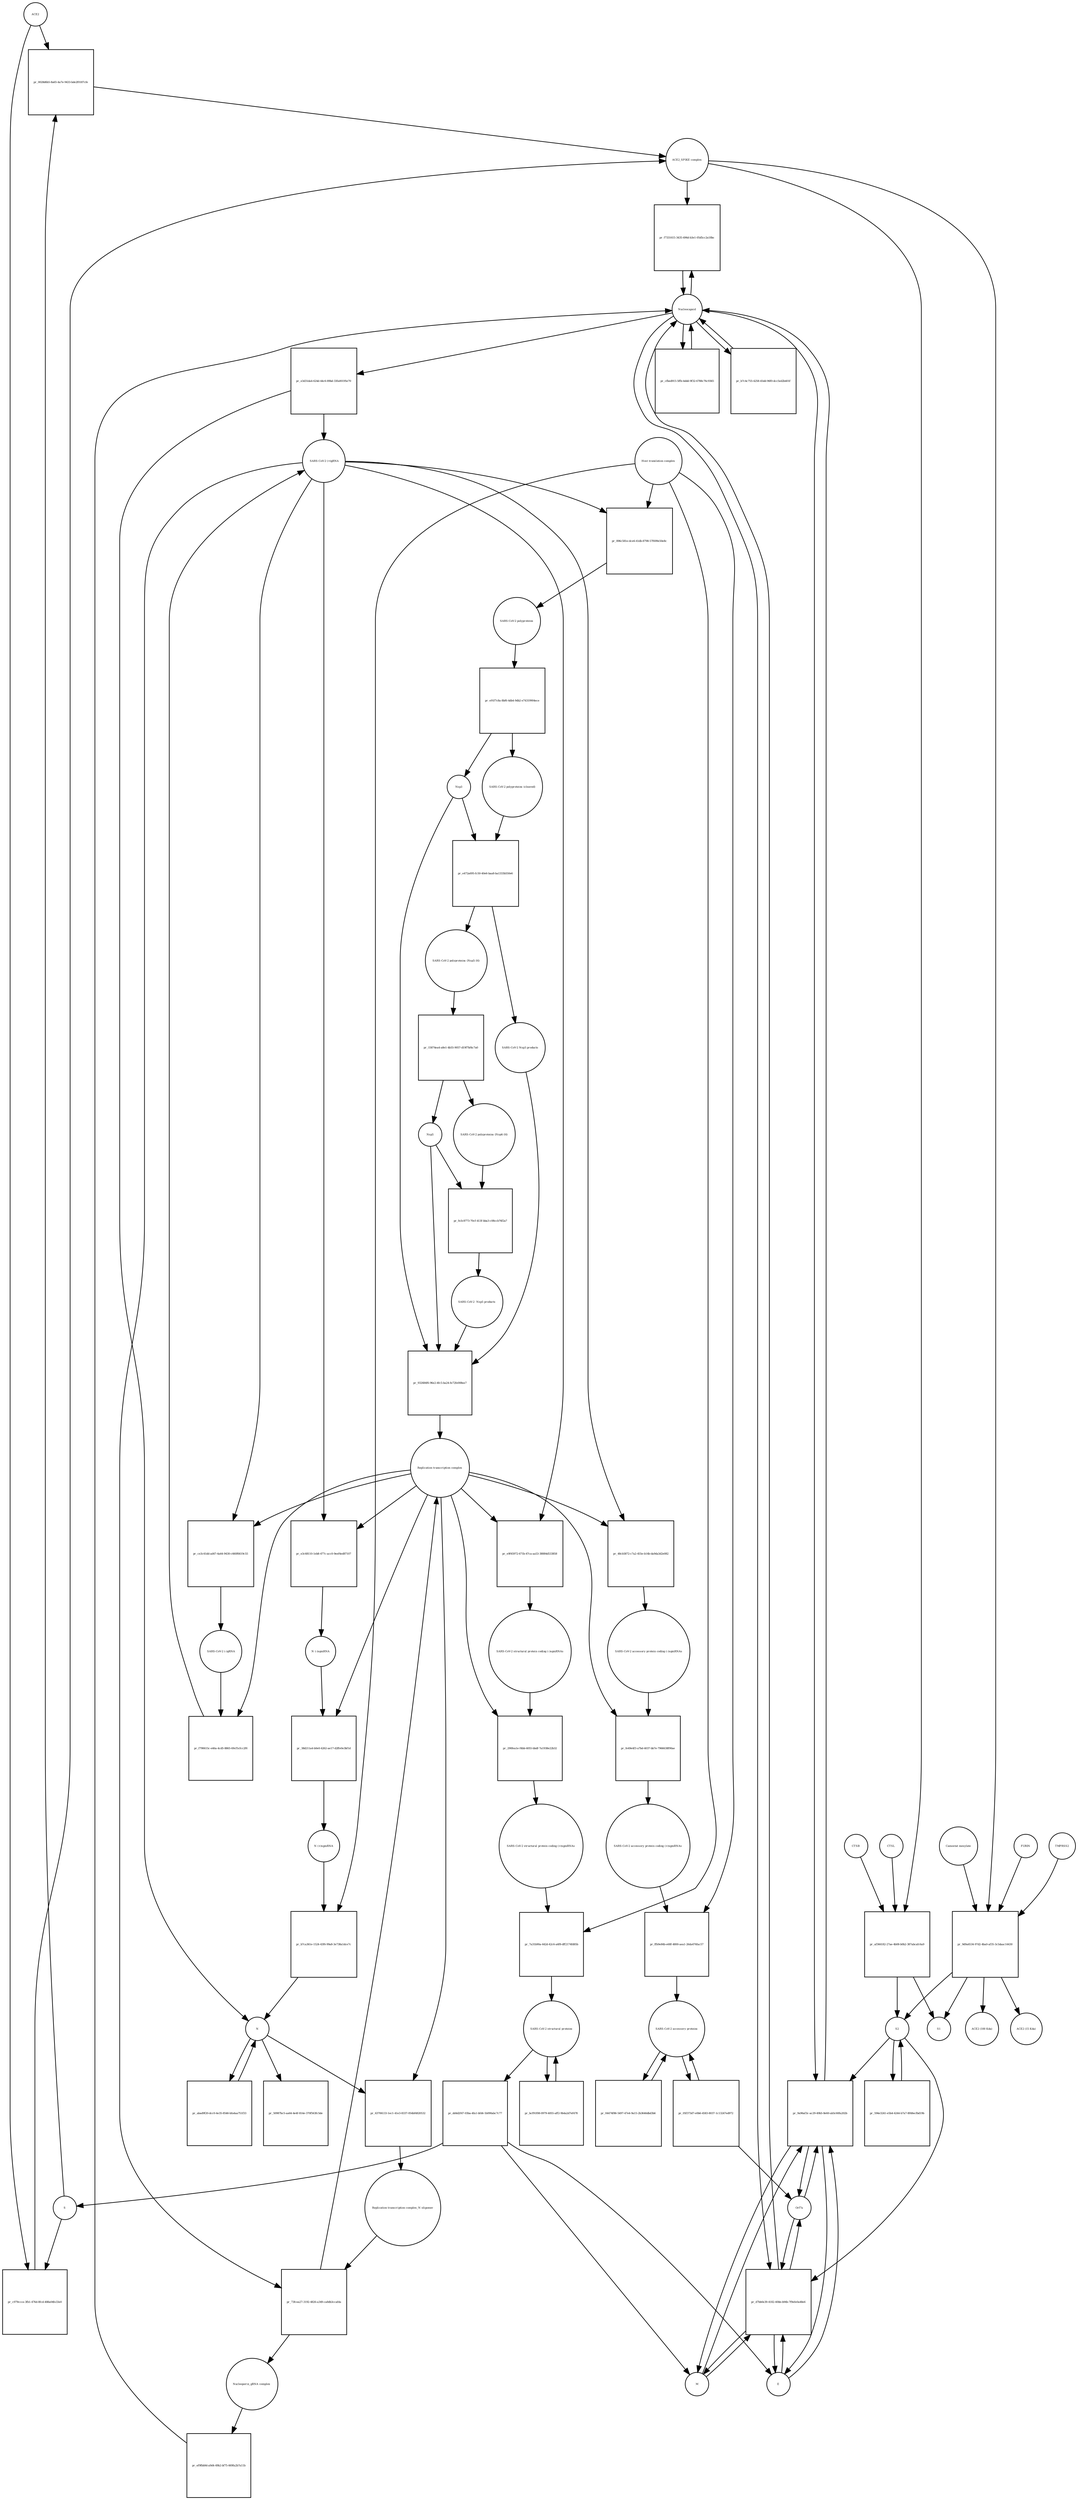 strict digraph  {
ACE2 [annotation="", bipartite=0, cls=macromolecule, fontsize=4, label=ACE2, shape=circle];
"pr_0028d6b5-8a65-4a7e-9433-bde2f0187cfe" [annotation="", bipartite=1, cls=process, fontsize=4, label="pr_0028d6b5-8a65-4a7e-9433-bde2f0187cfe", shape=square];
"ACE2_SPIKE complex" [annotation="", bipartite=0, cls=complex, fontsize=4, label="ACE2_SPIKE complex", shape=circle];
S [annotation=urn_miriam_uniprot_P0DTC2, bipartite=0, cls="macromolecule multimer", fontsize=4, label=S, shape=circle];
Nucleocapsid [annotation="urn_miriam_obo.go_GO%3A0019013", bipartite=0, cls=complex, fontsize=4, label=Nucleocapsid, shape=circle];
"pr_f7331615-3435-496d-b3e1-05d5cc2a18bc" [annotation="", bipartite=1, cls=process, fontsize=4, label="pr_f7331615-3435-496d-b3e1-05d5cc2a18bc", shape=square];
"pr_af366182-27ae-4b08-b0b2-387abcafc6a9" [annotation="", bipartite=1, cls=process, fontsize=4, label="pr_af366182-27ae-4b08-b0b2-387abcafc6a9", shape=square];
S2 [annotation=urn_miriam_interpro_IPR002552, bipartite=0, cls=macromolecule, fontsize=4, label=S2, shape=circle];
CTSB [annotation="", bipartite=0, cls=macromolecule, fontsize=4, label=CTSB, shape=circle];
CTSL [annotation="", bipartite=0, cls=macromolecule, fontsize=4, label=CTSL, shape=circle];
S1 [annotation=urn_miriam_interpro_IPR002551, bipartite=0, cls=macromolecule, fontsize=4, label=S1, shape=circle];
"pr_c979ccce-3fb1-476d-8fcd-488a04fe33e0" [annotation="", bipartite=1, cls=process, fontsize=4, label="pr_c979ccce-3fb1-476d-8fcd-488a04fe33e0", shape=square];
"pr_d7bb0e39-4182-40bb-b94b-7f9efe0a48e6" [annotation="", bipartite=1, cls=process, fontsize=4, label="pr_d7bb0e39-4182-40bb-b94b-7f9efe0a48e6", shape=square];
E [annotation=urn_miriam_uniprot_P0DTC4, bipartite=0, cls=macromolecule, fontsize=4, label=E, shape=circle];
M [annotation=urn_miriam_uniprot_P0DTC5, bipartite=0, cls=macromolecule, fontsize=4, label=M, shape=circle];
Orf7a [annotation=urn_miriam_uniprot_P0DTC7, bipartite=0, cls=macromolecule, fontsize=4, label=Orf7a, shape=circle];
"pr_e3d31da4-624d-44c6-89bd-33fa00195e70" [annotation="", bipartite=1, cls=process, fontsize=4, label="pr_e3d31da4-624d-44c6-89bd-33fa00195e70", shape=square];
" SARS-CoV-2 (+)gRNA" [annotation=urn_miriam_refseq_NC_045512, bipartite=0, cls="nucleic acid feature", fontsize=4, label=" SARS-CoV-2 (+)gRNA", shape=circle];
N [annotation=urn_miriam_uniprot_P0DTC9, bipartite=0, cls="macromolecule multimer", fontsize=4, label=N, shape=circle];
"SARS-CoV-2 polyproteins" [annotation="", bipartite=0, cls=complex, fontsize=4, label="SARS-CoV-2 polyproteins", shape=circle];
"pr_e91f7c8a-8bf6-4db4-9db2-e74319904ece" [annotation="", bipartite=1, cls=process, fontsize=4, label="pr_e91f7c8a-8bf6-4db4-9db2-e74319904ece", shape=square];
"SARS-CoV-2 polyproteins (cleaved)" [annotation="", bipartite=0, cls=complex, fontsize=4, label="SARS-CoV-2 polyproteins (cleaved)", shape=circle];
Nsp3 [annotation=urn_miriam_ncbiprotein_YP_009725299, bipartite=0, cls=macromolecule, fontsize=4, label=Nsp3, shape=circle];
"pr_cfbed915-5ffb-4ddd-9f32-6788c76c9365" [annotation="", bipartite=1, cls=process, fontsize=4, label="pr_cfbed915-5ffb-4ddd-9f32-6788c76c9365", shape=square];
"pr_b7c4c755-4258-45dd-96f0-dcc5ed2b401f" [annotation="", bipartite=1, cls=process, fontsize=4, label="pr_b7c4c755-4258-45dd-96f0-dcc5ed2b401f", shape=square];
"SARS-CoV-2 structural proteins" [annotation="", bipartite=0, cls=complex, fontsize=4, label="SARS-CoV-2 structural proteins", shape=circle];
"pr_dd4d2f47-03ba-4fa1-bfd4-1b090abc7c77" [annotation="", bipartite=1, cls=process, fontsize=4, label="pr_dd4d2f47-03ba-4fa1-bfd4-1b090abc7c77", shape=square];
"pr_50987bc5-aa64-4e4f-814e-370f563fc5de" [annotation="", bipartite=1, cls=process, fontsize=4, label="pr_50987bc5-aa64-4e4f-814e-370f563fc5de", shape=square];
"SARS-CoV-2 accessory proteins" [annotation="", bipartite=0, cls=complex, fontsize=4, label="SARS-CoV-2 accessory proteins", shape=circle];
"pr_04474f86-5497-47e4-9a15-2b3646dbd3b6" [annotation="", bipartite=1, cls=process, fontsize=4, label="pr_04474f86-5497-47e4-9a15-2b3646dbd3b6", shape=square];
"pr_bcf91f08-0979-4055-aff2-9b4a2d7ef478" [annotation="", bipartite=1, cls=process, fontsize=4, label="pr_bcf91f08-0979-4055-aff2-9b4a2d7ef478", shape=square];
"pr_abad9f20-dcc0-4e35-8546-bfa4aa751f33" [annotation="", bipartite=1, cls=process, fontsize=4, label="pr_abad9f20-dcc0-4e35-8546-bfa4aa751f33", shape=square];
"SARS-CoV-2 accessory protein coding (-)sgmRNAs" [annotation="", bipartite=0, cls=complex, fontsize=4, label="SARS-CoV-2 accessory protein coding (-)sgmRNAs", shape=circle];
"pr_fe49e4f3-a7bd-4037-bb7e-7966638f90ae" [annotation="", bipartite=1, cls=process, fontsize=4, label="pr_fe49e4f3-a7bd-4037-bb7e-7966638f90ae", shape=square];
"SARS-CoV-2 accessory protein coding (+)sgmRNAs" [annotation="", bipartite=0, cls=complex, fontsize=4, label="SARS-CoV-2 accessory protein coding (+)sgmRNAs", shape=circle];
"Replication transcription complex" [annotation="", bipartite=0, cls=complex, fontsize=4, label="Replication transcription complex", shape=circle];
"SARS-CoV-2 structural protein coding (-)sgmRNAs" [annotation="", bipartite=0, cls=complex, fontsize=4, label="SARS-CoV-2 structural protein coding (-)sgmRNAs", shape=circle];
"pr_290fea1e-f4bb-4055-bbdf-7a1938e22b32" [annotation="", bipartite=1, cls=process, fontsize=4, label="pr_290fea1e-f4bb-4055-bbdf-7a1938e22b32", shape=square];
"SARS-CoV-2 structural protein coding (+)sgmRNAs" [annotation="", bipartite=0, cls=complex, fontsize=4, label="SARS-CoV-2 structural protein coding (+)sgmRNAs", shape=circle];
"N (-)sgmRNA" [annotation="", bipartite=0, cls="nucleic acid feature", fontsize=4, label="N (-)sgmRNA", shape=circle];
"pr_38d211a4-b0e0-4262-ae17-d2ffe0e3bf1d" [annotation="", bipartite=1, cls=process, fontsize=4, label="pr_38d211a4-b0e0-4262-ae17-d2ffe0e3bf1d", shape=square];
"N (+)sgmRNA" [annotation="", bipartite=0, cls="nucleic acid feature", fontsize=4, label="N (+)sgmRNA", shape=circle];
"pr_b7ca361e-1524-43f6-99a8-3e738a1dce7c" [annotation="", bipartite=1, cls=process, fontsize=4, label="pr_b7ca361e-1524-43f6-99a8-3e738a1dce7c", shape=square];
"Host translation complex" [annotation="urn_miriam_obo.go_GO%3A0070992", bipartite=0, cls=complex, fontsize=4, label="Host translation complex", shape=circle];
"pr_ffb9e84b-e68f-4800-aea1-26da476fac57" [annotation="", bipartite=1, cls=process, fontsize=4, label="pr_ffb9e84b-e68f-4800-aea1-26da476fac57", shape=square];
"pr_7a31b90a-442d-42c6-a6f8-dff2174fd85b" [annotation="", bipartite=1, cls=process, fontsize=4, label="pr_7a31b90a-442d-42c6-a6f8-dff2174fd85b", shape=square];
"Nucleoporin_gRNA complex " [annotation="urn_miriam_obo.go_GO%3A0019013", bipartite=0, cls=complex, fontsize=4, label="Nucleoporin_gRNA complex ", shape=circle];
"pr_ef9fbb9d-a9d4-49b2-bf75-669fa2b7a11b" [annotation="", bipartite=1, cls=process, fontsize=4, label="pr_ef9fbb9d-a9d4-49b2-bf75-669fa2b7a11b", shape=square];
"pr_05f373d7-e0b6-4583-8037-1c13247ed972" [annotation="", bipartite=1, cls=process, fontsize=4, label="pr_05f373d7-e0b6-4583-8037-1c13247ed972", shape=square];
"pr_9d9a6534-97d2-4ba0-af35-3c5daac14430" [annotation="", bipartite=1, cls=process, fontsize=4, label="pr_9d9a6534-97d2-4ba0-af35-3c5daac14430", shape=square];
FURIN [annotation="", bipartite=0, cls=macromolecule, fontsize=4, label=FURIN, shape=circle];
TMPRSS2 [annotation="", bipartite=0, cls=macromolecule, fontsize=4, label=TMPRSS2, shape=circle];
"Camostat mesylate" [annotation="urn_miriam_pubchem.compound_2536", bipartite=0, cls="simple chemical", fontsize=4, label="Camostat mesylate", shape=circle];
"ACE2 (100 Kda)" [annotation="", bipartite=0, cls=macromolecule, fontsize=4, label="ACE2 (100 Kda)", shape=circle];
"ACE2 (15 Kda)" [annotation="", bipartite=0, cls=macromolecule, fontsize=4, label="ACE2 (15 Kda)", shape=circle];
"pr_594e3241-e5b4-4244-b7a7-8f48ecfbd19b" [annotation="", bipartite=1, cls=process, fontsize=4, label="pr_594e3241-e5b4-4244-b7a7-8f48ecfbd19b", shape=square];
"pr_e472a695-fc50-40e6-baa8-ba1333b550e6" [annotation="", bipartite=1, cls=process, fontsize=4, label="pr_e472a695-fc50-40e6-baa8-ba1333b550e6", shape=square];
"SARS-CoV-2 Nsp3 products" [annotation="", bipartite=0, cls=complex, fontsize=4, label="SARS-CoV-2 Nsp3 products", shape=circle];
"SARS-CoV-2 polyproteins (Nsp5-16)" [annotation="", bipartite=0, cls=complex, fontsize=4, label="SARS-CoV-2 polyproteins (Nsp5-16)", shape=circle];
"pr_15874ea4-a8e1-4b55-9057-d19f7bf4c7a0" [annotation="", bipartite=1, cls=process, fontsize=4, label="pr_15874ea4-a8e1-4b55-9057-d19f7bf4c7a0", shape=square];
"SARS-CoV-2 polyproteins (Nsp6-16)" [annotation="", bipartite=0, cls=complex, fontsize=4, label="SARS-CoV-2 polyproteins (Nsp6-16)", shape=circle];
Nsp5 [annotation=urn_miriam_ncbiprotein_YP_009725301, bipartite=0, cls=macromolecule, fontsize=4, label=Nsp5, shape=circle];
"pr_fe3c8773-70cf-413f-bba3-c08ccb76f2a7" [annotation="", bipartite=1, cls=process, fontsize=4, label="pr_fe3c8773-70cf-413f-bba3-c08ccb76f2a7", shape=square];
"SARS-CoV-2  Nsp5 products" [annotation="", bipartite=0, cls=complex, fontsize=4, label="SARS-CoV-2  Nsp5 products", shape=circle];
"pr_896c581e-dce6-41db-8798-57f699e50e8c" [annotation="", bipartite=1, cls=process, fontsize=4, label="pr_896c581e-dce6-41db-8798-57f699e50e8c", shape=square];
"pr_932684f6-96e2-4fc5-ba24-fe72fe008ee7" [annotation="", bipartite=1, cls=process, fontsize=4, label="pr_932684f6-96e2-4fc5-ba24-fe72fe008ee7", shape=square];
"Replication transcription complex_N oligomer" [annotation="", bipartite=0, cls=complex, fontsize=4, label="Replication transcription complex_N oligomer", shape=circle];
"pr_73fcea27-3192-4826-a349-ca8db3ccafda" [annotation="", bipartite=1, cls=process, fontsize=4, label="pr_73fcea27-3192-4826-a349-ca8db3ccafda", shape=square];
"pr_ce3c41dd-ad47-4a44-9430-c660f6619c55" [annotation="", bipartite=1, cls=process, fontsize=4, label="pr_ce3c41dd-ad47-4a44-9430-c660f6619c55", shape=square];
" SARS-CoV-2 (-)gRNA" [annotation=urn_miriam_refseq_NC_045512, bipartite=0, cls="nucleic acid feature", fontsize=4, label=" SARS-CoV-2 (-)gRNA", shape=circle];
"pr_e3c68110-1eb8-477c-acc0-9eef4ed87107" [annotation="", bipartite=1, cls=process, fontsize=4, label="pr_e3c68110-1eb8-477c-acc0-9eef4ed87107", shape=square];
"pr_e9f45972-671b-47ca-aa53-38884d533858" [annotation="", bipartite=1, cls=process, fontsize=4, label="pr_e9f45972-671b-47ca-aa53-38884d533858", shape=square];
"pr_48cb5872-c7a2-455e-b14b-da9da3d2e082" [annotation="", bipartite=1, cls=process, fontsize=4, label="pr_48cb5872-c7a2-455e-b14b-da9da3d2e082", shape=square];
"pr_f790615c-e46a-4cd5-8865-69cf5cfcc2f6" [annotation="", bipartite=1, cls=process, fontsize=4, label="pr_f790615c-e46a-4cd5-8865-69cf5cfcc2f6", shape=square];
"pr_63706133-1ec1-41e3-8337-054bf4820532" [annotation="", bipartite=1, cls=process, fontsize=4, label="pr_63706133-1ec1-41e3-8337-054bf4820532", shape=square];
"pr_9a96af3c-ac29-49b5-8e60-ab5c60fa202b" [annotation="", bipartite=1, cls=process, fontsize=4, label="pr_9a96af3c-ac29-49b5-8e60-ab5c60fa202b", shape=square];
ACE2 -> "pr_0028d6b5-8a65-4a7e-9433-bde2f0187cfe"  [annotation="", interaction_type=consumption];
ACE2 -> "pr_c979ccce-3fb1-476d-8fcd-488a04fe33e0"  [annotation="", interaction_type=consumption];
"pr_0028d6b5-8a65-4a7e-9433-bde2f0187cfe" -> "ACE2_SPIKE complex"  [annotation="", interaction_type=production];
"ACE2_SPIKE complex" -> "pr_f7331615-3435-496d-b3e1-05d5cc2a18bc"  [annotation="urn_miriam_pubmed_32142651|urn_miriam_pubmed_32094589|urn_miriam_taxonomy_2697049", interaction_type=stimulation];
"ACE2_SPIKE complex" -> "pr_af366182-27ae-4b08-b0b2-387abcafc6a9"  [annotation="", interaction_type=consumption];
"ACE2_SPIKE complex" -> "pr_9d9a6534-97d2-4ba0-af35-3c5daac14430"  [annotation="", interaction_type=consumption];
S -> "pr_0028d6b5-8a65-4a7e-9433-bde2f0187cfe"  [annotation="", interaction_type=consumption];
S -> "pr_c979ccce-3fb1-476d-8fcd-488a04fe33e0"  [annotation="", interaction_type=consumption];
Nucleocapsid -> "pr_f7331615-3435-496d-b3e1-05d5cc2a18bc"  [annotation="", interaction_type=consumption];
Nucleocapsid -> "pr_d7bb0e39-4182-40bb-b94b-7f9efe0a48e6"  [annotation="", interaction_type=consumption];
Nucleocapsid -> "pr_e3d31da4-624d-44c6-89bd-33fa00195e70"  [annotation="", interaction_type=consumption];
Nucleocapsid -> "pr_cfbed915-5ffb-4ddd-9f32-6788c76c9365"  [annotation="", interaction_type=consumption];
Nucleocapsid -> "pr_b7c4c755-4258-45dd-96f0-dcc5ed2b401f"  [annotation="", interaction_type=consumption];
Nucleocapsid -> "pr_9a96af3c-ac29-49b5-8e60-ab5c60fa202b"  [annotation="", interaction_type=consumption];
"pr_f7331615-3435-496d-b3e1-05d5cc2a18bc" -> Nucleocapsid  [annotation="", interaction_type=production];
"pr_af366182-27ae-4b08-b0b2-387abcafc6a9" -> S2  [annotation="", interaction_type=production];
"pr_af366182-27ae-4b08-b0b2-387abcafc6a9" -> S1  [annotation="", interaction_type=production];
S2 -> "pr_d7bb0e39-4182-40bb-b94b-7f9efe0a48e6"  [annotation="urn_miriam_pubmed_32142651|urn_miriam_pubmed_32094589|urn_miriam_pubmed_32047258|urn_miriam_taxonomy_2697049", interaction_type=stimulation];
S2 -> "pr_594e3241-e5b4-4244-b7a7-8f48ecfbd19b"  [annotation="", interaction_type=consumption];
S2 -> "pr_9a96af3c-ac29-49b5-8e60-ab5c60fa202b"  [annotation="urn_miriam_pubmed_32142651|urn_miriam_pubmed_32047258|urn_miriam_taxonomy_2697049", interaction_type=stimulation];
CTSB -> "pr_af366182-27ae-4b08-b0b2-387abcafc6a9"  [annotation="urn_miriam_pubmed_32142651|urn_miriam_taxonomy_2697049", interaction_type=catalysis];
CTSL -> "pr_af366182-27ae-4b08-b0b2-387abcafc6a9"  [annotation="urn_miriam_pubmed_32142651|urn_miriam_taxonomy_2697049", interaction_type=catalysis];
"pr_c979ccce-3fb1-476d-8fcd-488a04fe33e0" -> "ACE2_SPIKE complex"  [annotation="", interaction_type=production];
"pr_d7bb0e39-4182-40bb-b94b-7f9efe0a48e6" -> Nucleocapsid  [annotation="", interaction_type=production];
"pr_d7bb0e39-4182-40bb-b94b-7f9efe0a48e6" -> E  [annotation="", interaction_type=production];
"pr_d7bb0e39-4182-40bb-b94b-7f9efe0a48e6" -> M  [annotation="", interaction_type=production];
"pr_d7bb0e39-4182-40bb-b94b-7f9efe0a48e6" -> Orf7a  [annotation="", interaction_type=production];
E -> "pr_d7bb0e39-4182-40bb-b94b-7f9efe0a48e6"  [annotation="", interaction_type=consumption];
E -> "pr_9a96af3c-ac29-49b5-8e60-ab5c60fa202b"  [annotation="", interaction_type=consumption];
M -> "pr_d7bb0e39-4182-40bb-b94b-7f9efe0a48e6"  [annotation="", interaction_type=consumption];
M -> "pr_9a96af3c-ac29-49b5-8e60-ab5c60fa202b"  [annotation="", interaction_type=consumption];
Orf7a -> "pr_d7bb0e39-4182-40bb-b94b-7f9efe0a48e6"  [annotation="", interaction_type=consumption];
Orf7a -> "pr_9a96af3c-ac29-49b5-8e60-ab5c60fa202b"  [annotation="", interaction_type=consumption];
"pr_e3d31da4-624d-44c6-89bd-33fa00195e70" -> " SARS-CoV-2 (+)gRNA"  [annotation="", interaction_type=production];
"pr_e3d31da4-624d-44c6-89bd-33fa00195e70" -> N  [annotation="", interaction_type=production];
" SARS-CoV-2 (+)gRNA" -> "pr_896c581e-dce6-41db-8798-57f699e50e8c"  [annotation="", interaction_type=consumption];
" SARS-CoV-2 (+)gRNA" -> "pr_73fcea27-3192-4826-a349-ca8db3ccafda"  [annotation="", interaction_type=consumption];
" SARS-CoV-2 (+)gRNA" -> "pr_ce3c41dd-ad47-4a44-9430-c660f6619c55"  [annotation="", interaction_type=consumption];
" SARS-CoV-2 (+)gRNA" -> "pr_e3c68110-1eb8-477c-acc0-9eef4ed87107"  [annotation="", interaction_type=consumption];
" SARS-CoV-2 (+)gRNA" -> "pr_e9f45972-671b-47ca-aa53-38884d533858"  [annotation="", interaction_type=consumption];
" SARS-CoV-2 (+)gRNA" -> "pr_48cb5872-c7a2-455e-b14b-da9da3d2e082"  [annotation="", interaction_type=consumption];
N -> "pr_50987bc5-aa64-4e4f-814e-370f563fc5de"  [annotation="", interaction_type=consumption];
N -> "pr_abad9f20-dcc0-4e35-8546-bfa4aa751f33"  [annotation="", interaction_type=consumption];
N -> "pr_63706133-1ec1-41e3-8337-054bf4820532"  [annotation="", interaction_type=consumption];
"SARS-CoV-2 polyproteins" -> "pr_e91f7c8a-8bf6-4db4-9db2-e74319904ece"  [annotation=urn_miriam_pubmed_31226023, interaction_type=catalysis];
"pr_e91f7c8a-8bf6-4db4-9db2-e74319904ece" -> "SARS-CoV-2 polyproteins (cleaved)"  [annotation="", interaction_type=production];
"pr_e91f7c8a-8bf6-4db4-9db2-e74319904ece" -> Nsp3  [annotation="", interaction_type=production];
"SARS-CoV-2 polyproteins (cleaved)" -> "pr_e472a695-fc50-40e6-baa8-ba1333b550e6"  [annotation="", interaction_type=consumption];
Nsp3 -> "pr_e472a695-fc50-40e6-baa8-ba1333b550e6"  [annotation="", interaction_type=catalysis];
Nsp3 -> "pr_932684f6-96e2-4fc5-ba24-fe72fe008ee7"  [annotation="", interaction_type=consumption];
"pr_cfbed915-5ffb-4ddd-9f32-6788c76c9365" -> Nucleocapsid  [annotation="", interaction_type=production];
"pr_b7c4c755-4258-45dd-96f0-dcc5ed2b401f" -> Nucleocapsid  [annotation="", interaction_type=production];
"SARS-CoV-2 structural proteins" -> "pr_dd4d2f47-03ba-4fa1-bfd4-1b090abc7c77"  [annotation="", interaction_type=consumption];
"SARS-CoV-2 structural proteins" -> "pr_bcf91f08-0979-4055-aff2-9b4a2d7ef478"  [annotation="", interaction_type=consumption];
"pr_dd4d2f47-03ba-4fa1-bfd4-1b090abc7c77" -> M  [annotation="", interaction_type=production];
"pr_dd4d2f47-03ba-4fa1-bfd4-1b090abc7c77" -> E  [annotation="", interaction_type=production];
"pr_dd4d2f47-03ba-4fa1-bfd4-1b090abc7c77" -> S  [annotation="", interaction_type=production];
"SARS-CoV-2 accessory proteins" -> "pr_04474f86-5497-47e4-9a15-2b3646dbd3b6"  [annotation="", interaction_type=consumption];
"SARS-CoV-2 accessory proteins" -> "pr_05f373d7-e0b6-4583-8037-1c13247ed972"  [annotation="", interaction_type=consumption];
"pr_04474f86-5497-47e4-9a15-2b3646dbd3b6" -> "SARS-CoV-2 accessory proteins"  [annotation="", interaction_type=production];
"pr_bcf91f08-0979-4055-aff2-9b4a2d7ef478" -> "SARS-CoV-2 structural proteins"  [annotation="", interaction_type=production];
"pr_abad9f20-dcc0-4e35-8546-bfa4aa751f33" -> N  [annotation="", interaction_type=production];
"SARS-CoV-2 accessory protein coding (-)sgmRNAs" -> "pr_fe49e4f3-a7bd-4037-bb7e-7966638f90ae"  [annotation="", interaction_type=consumption];
"pr_fe49e4f3-a7bd-4037-bb7e-7966638f90ae" -> "SARS-CoV-2 accessory protein coding (+)sgmRNAs"  [annotation="", interaction_type=production];
"SARS-CoV-2 accessory protein coding (+)sgmRNAs" -> "pr_ffb9e84b-e68f-4800-aea1-26da476fac57"  [annotation="", interaction_type=consumption];
"Replication transcription complex" -> "pr_fe49e4f3-a7bd-4037-bb7e-7966638f90ae"  [annotation=urn_miriam_pubmed_31226023, interaction_type="necessary stimulation"];
"Replication transcription complex" -> "pr_290fea1e-f4bb-4055-bbdf-7a1938e22b32"  [annotation=urn_miriam_pubmed_31226023, interaction_type="necessary stimulation"];
"Replication transcription complex" -> "pr_38d211a4-b0e0-4262-ae17-d2ffe0e3bf1d"  [annotation=urn_miriam_pubmed_31226023, interaction_type="necessary stimulation"];
"Replication transcription complex" -> "pr_ce3c41dd-ad47-4a44-9430-c660f6619c55"  [annotation=urn_miriam_pubmed_31226023, interaction_type="necessary stimulation"];
"Replication transcription complex" -> "pr_e3c68110-1eb8-477c-acc0-9eef4ed87107"  [annotation=urn_miriam_pubmed_31226023, interaction_type="necessary stimulation"];
"Replication transcription complex" -> "pr_e9f45972-671b-47ca-aa53-38884d533858"  [annotation=urn_miriam_pubmed_31226023, interaction_type="necessary stimulation"];
"Replication transcription complex" -> "pr_48cb5872-c7a2-455e-b14b-da9da3d2e082"  [annotation=urn_miriam_pubmed_31226023, interaction_type="necessary stimulation"];
"Replication transcription complex" -> "pr_f790615c-e46a-4cd5-8865-69cf5cfcc2f6"  [annotation=urn_miriam_pubmed_31226023, interaction_type="necessary stimulation"];
"Replication transcription complex" -> "pr_63706133-1ec1-41e3-8337-054bf4820532"  [annotation="", interaction_type=consumption];
"SARS-CoV-2 structural protein coding (-)sgmRNAs" -> "pr_290fea1e-f4bb-4055-bbdf-7a1938e22b32"  [annotation="", interaction_type=consumption];
"pr_290fea1e-f4bb-4055-bbdf-7a1938e22b32" -> "SARS-CoV-2 structural protein coding (+)sgmRNAs"  [annotation="", interaction_type=production];
"SARS-CoV-2 structural protein coding (+)sgmRNAs" -> "pr_7a31b90a-442d-42c6-a6f8-dff2174fd85b"  [annotation="", interaction_type=consumption];
"N (-)sgmRNA" -> "pr_38d211a4-b0e0-4262-ae17-d2ffe0e3bf1d"  [annotation="", interaction_type=consumption];
"pr_38d211a4-b0e0-4262-ae17-d2ffe0e3bf1d" -> "N (+)sgmRNA"  [annotation="", interaction_type=production];
"N (+)sgmRNA" -> "pr_b7ca361e-1524-43f6-99a8-3e738a1dce7c"  [annotation="", interaction_type=consumption];
"pr_b7ca361e-1524-43f6-99a8-3e738a1dce7c" -> N  [annotation="", interaction_type=production];
"Host translation complex" -> "pr_b7ca361e-1524-43f6-99a8-3e738a1dce7c"  [annotation="", interaction_type="necessary stimulation"];
"Host translation complex" -> "pr_ffb9e84b-e68f-4800-aea1-26da476fac57"  [annotation=urn_miriam_pubmed_31226023, interaction_type="necessary stimulation"];
"Host translation complex" -> "pr_7a31b90a-442d-42c6-a6f8-dff2174fd85b"  [annotation=urn_miriam_pubmed_31226023, interaction_type="necessary stimulation"];
"Host translation complex" -> "pr_896c581e-dce6-41db-8798-57f699e50e8c"  [annotation="", interaction_type="necessary stimulation"];
"pr_ffb9e84b-e68f-4800-aea1-26da476fac57" -> "SARS-CoV-2 accessory proteins"  [annotation="", interaction_type=production];
"pr_7a31b90a-442d-42c6-a6f8-dff2174fd85b" -> "SARS-CoV-2 structural proteins"  [annotation="", interaction_type=production];
"Nucleoporin_gRNA complex " -> "pr_ef9fbb9d-a9d4-49b2-bf75-669fa2b7a11b"  [annotation="", interaction_type=consumption];
"pr_ef9fbb9d-a9d4-49b2-bf75-669fa2b7a11b" -> Nucleocapsid  [annotation="", interaction_type=production];
"pr_05f373d7-e0b6-4583-8037-1c13247ed972" -> "SARS-CoV-2 accessory proteins"  [annotation="", interaction_type=production];
"pr_05f373d7-e0b6-4583-8037-1c13247ed972" -> Orf7a  [annotation="", interaction_type=production];
"pr_9d9a6534-97d2-4ba0-af35-3c5daac14430" -> S2  [annotation="", interaction_type=production];
"pr_9d9a6534-97d2-4ba0-af35-3c5daac14430" -> "ACE2 (100 Kda)"  [annotation="", interaction_type=production];
"pr_9d9a6534-97d2-4ba0-af35-3c5daac14430" -> S1  [annotation="", interaction_type=production];
"pr_9d9a6534-97d2-4ba0-af35-3c5daac14430" -> "ACE2 (15 Kda)"  [annotation="", interaction_type=production];
FURIN -> "pr_9d9a6534-97d2-4ba0-af35-3c5daac14430"  [annotation="urn_miriam_pubmed_32142651|urn_miriam_pubmed_32362314|urn_miriam_taxonomy_2697049", interaction_type=catalysis];
TMPRSS2 -> "pr_9d9a6534-97d2-4ba0-af35-3c5daac14430"  [annotation="urn_miriam_pubmed_32142651|urn_miriam_pubmed_32362314|urn_miriam_taxonomy_2697049", interaction_type=catalysis];
"Camostat mesylate" -> "pr_9d9a6534-97d2-4ba0-af35-3c5daac14430"  [annotation="urn_miriam_pubmed_32142651|urn_miriam_pubmed_32362314|urn_miriam_taxonomy_2697049", interaction_type=inhibition];
"pr_594e3241-e5b4-4244-b7a7-8f48ecfbd19b" -> S2  [annotation="", interaction_type=production];
"pr_e472a695-fc50-40e6-baa8-ba1333b550e6" -> "SARS-CoV-2 Nsp3 products"  [annotation="", interaction_type=production];
"pr_e472a695-fc50-40e6-baa8-ba1333b550e6" -> "SARS-CoV-2 polyproteins (Nsp5-16)"  [annotation="", interaction_type=production];
"SARS-CoV-2 Nsp3 products" -> "pr_932684f6-96e2-4fc5-ba24-fe72fe008ee7"  [annotation="", interaction_type=consumption];
"SARS-CoV-2 polyproteins (Nsp5-16)" -> "pr_15874ea4-a8e1-4b55-9057-d19f7bf4c7a0"  [annotation="", interaction_type=catalysis];
"pr_15874ea4-a8e1-4b55-9057-d19f7bf4c7a0" -> "SARS-CoV-2 polyproteins (Nsp6-16)"  [annotation="", interaction_type=production];
"pr_15874ea4-a8e1-4b55-9057-d19f7bf4c7a0" -> Nsp5  [annotation="", interaction_type=production];
"SARS-CoV-2 polyproteins (Nsp6-16)" -> "pr_fe3c8773-70cf-413f-bba3-c08ccb76f2a7"  [annotation="", interaction_type=consumption];
Nsp5 -> "pr_fe3c8773-70cf-413f-bba3-c08ccb76f2a7"  [annotation="", interaction_type=catalysis];
Nsp5 -> "pr_932684f6-96e2-4fc5-ba24-fe72fe008ee7"  [annotation="", interaction_type=consumption];
"pr_fe3c8773-70cf-413f-bba3-c08ccb76f2a7" -> "SARS-CoV-2  Nsp5 products"  [annotation="", interaction_type=production];
"SARS-CoV-2  Nsp5 products" -> "pr_932684f6-96e2-4fc5-ba24-fe72fe008ee7"  [annotation="", interaction_type=consumption];
"pr_896c581e-dce6-41db-8798-57f699e50e8c" -> "SARS-CoV-2 polyproteins"  [annotation="", interaction_type=production];
"pr_932684f6-96e2-4fc5-ba24-fe72fe008ee7" -> "Replication transcription complex"  [annotation="", interaction_type=production];
"Replication transcription complex_N oligomer" -> "pr_73fcea27-3192-4826-a349-ca8db3ccafda"  [annotation="", interaction_type=consumption];
"pr_73fcea27-3192-4826-a349-ca8db3ccafda" -> "Nucleoporin_gRNA complex "  [annotation="", interaction_type=production];
"pr_73fcea27-3192-4826-a349-ca8db3ccafda" -> "Replication transcription complex"  [annotation="", interaction_type=production];
"pr_ce3c41dd-ad47-4a44-9430-c660f6619c55" -> " SARS-CoV-2 (-)gRNA"  [annotation="", interaction_type=production];
" SARS-CoV-2 (-)gRNA" -> "pr_f790615c-e46a-4cd5-8865-69cf5cfcc2f6"  [annotation="", interaction_type=consumption];
"pr_e3c68110-1eb8-477c-acc0-9eef4ed87107" -> "N (-)sgmRNA"  [annotation="", interaction_type=production];
"pr_e9f45972-671b-47ca-aa53-38884d533858" -> "SARS-CoV-2 structural protein coding (-)sgmRNAs"  [annotation="", interaction_type=production];
"pr_48cb5872-c7a2-455e-b14b-da9da3d2e082" -> "SARS-CoV-2 accessory protein coding (-)sgmRNAs"  [annotation="", interaction_type=production];
"pr_f790615c-e46a-4cd5-8865-69cf5cfcc2f6" -> " SARS-CoV-2 (+)gRNA"  [annotation="", interaction_type=production];
"pr_63706133-1ec1-41e3-8337-054bf4820532" -> "Replication transcription complex_N oligomer"  [annotation="", interaction_type=production];
"pr_9a96af3c-ac29-49b5-8e60-ab5c60fa202b" -> Nucleocapsid  [annotation="", interaction_type=production];
"pr_9a96af3c-ac29-49b5-8e60-ab5c60fa202b" -> Orf7a  [annotation="", interaction_type=production];
"pr_9a96af3c-ac29-49b5-8e60-ab5c60fa202b" -> E  [annotation="", interaction_type=production];
"pr_9a96af3c-ac29-49b5-8e60-ab5c60fa202b" -> M  [annotation="", interaction_type=production];
}

